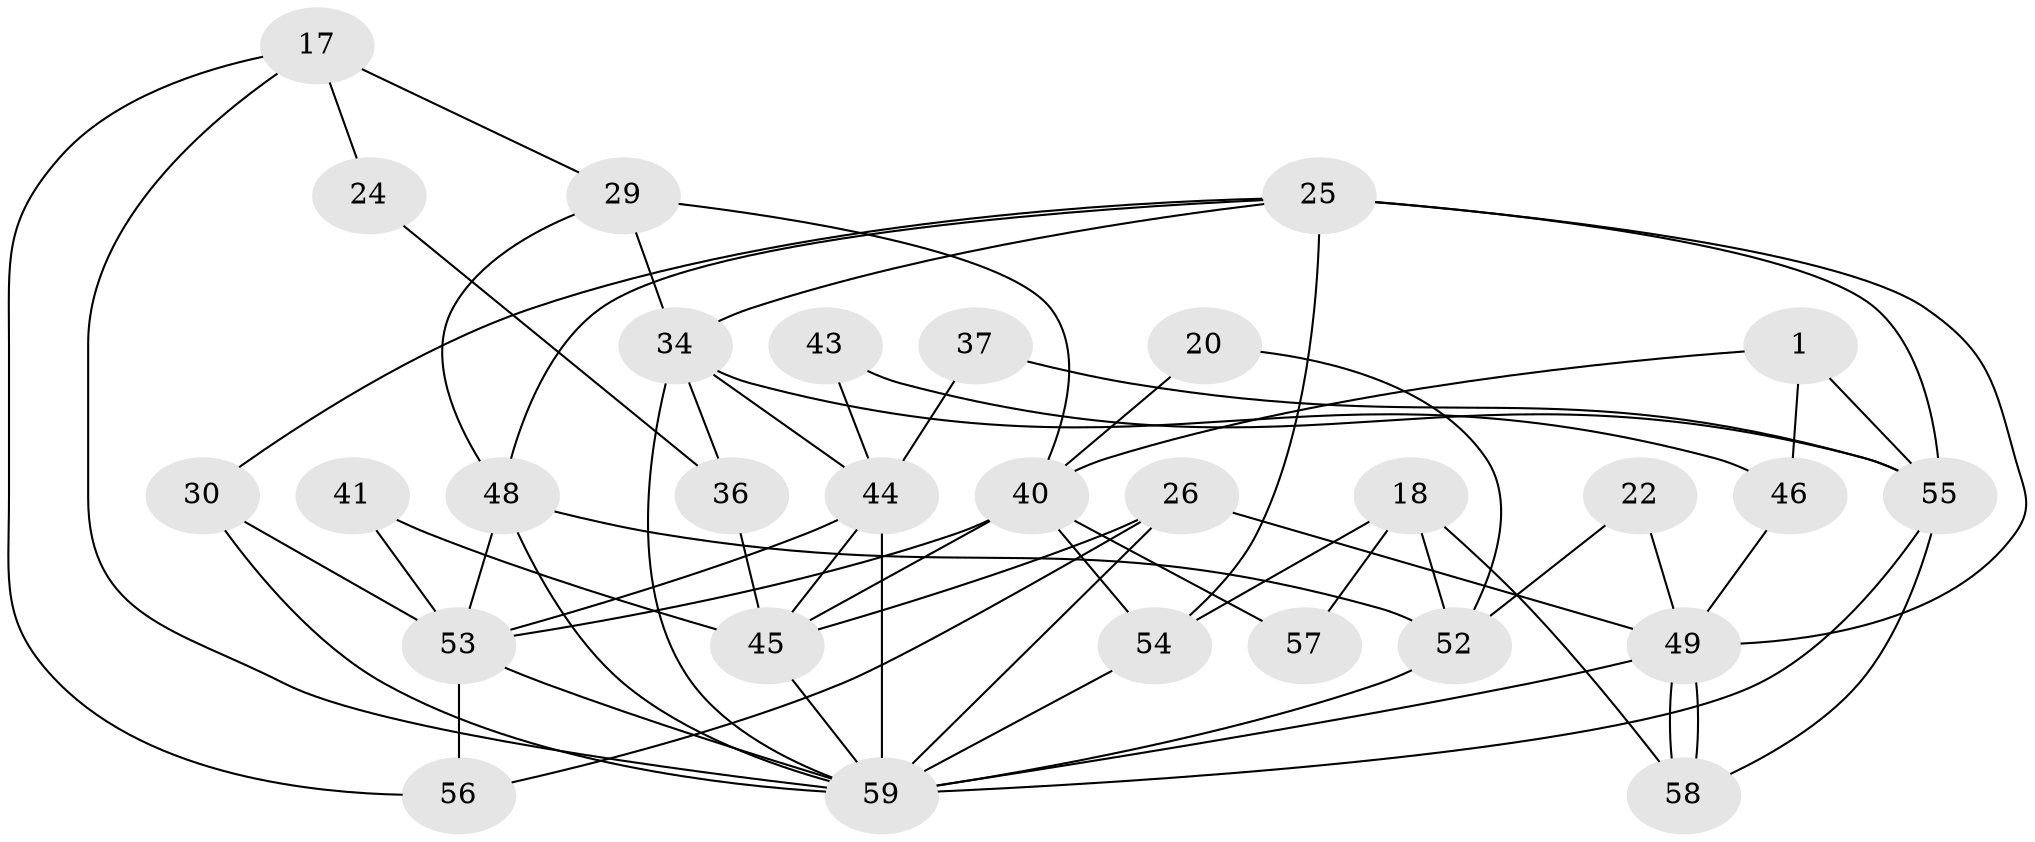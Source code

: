 // original degree distribution, {4: 0.3728813559322034, 5: 0.1864406779661017, 3: 0.1694915254237288, 2: 0.15254237288135594, 6: 0.06779661016949153, 7: 0.05084745762711865}
// Generated by graph-tools (version 1.1) at 2025/51/03/09/25 04:51:47]
// undirected, 29 vertices, 63 edges
graph export_dot {
graph [start="1"]
  node [color=gray90,style=filled];
  1;
  17;
  18;
  20;
  22;
  24;
  25 [super="+8"];
  26 [super="+10"];
  29;
  30 [super="+6"];
  34 [super="+12"];
  36;
  37;
  40 [super="+33+31"];
  41;
  43;
  44 [super="+39"];
  45 [super="+19+28"];
  46;
  48 [super="+15"];
  49 [super="+42"];
  52;
  53 [super="+32"];
  54;
  55 [super="+9"];
  56 [super="+4"];
  57;
  58;
  59 [super="+47+50+51"];
  1 -- 55 [weight=2];
  1 -- 40;
  1 -- 46;
  17 -- 29;
  17 -- 56;
  17 -- 24;
  17 -- 59;
  18 -- 54;
  18 -- 58;
  18 -- 52;
  18 -- 57;
  20 -- 52;
  20 -- 40;
  22 -- 52;
  22 -- 49;
  24 -- 36;
  25 -- 54 [weight=2];
  25 -- 30;
  25 -- 49;
  25 -- 34;
  25 -- 55;
  25 -- 48;
  26 -- 49 [weight=2];
  26 -- 56;
  26 -- 45;
  26 -- 59;
  29 -- 34;
  29 -- 48;
  29 -- 40;
  30 -- 53;
  30 -- 59 [weight=3];
  34 -- 36 [weight=2];
  34 -- 44 [weight=2];
  34 -- 46;
  34 -- 59;
  36 -- 45;
  37 -- 55 [weight=2];
  37 -- 44;
  40 -- 53 [weight=3];
  40 -- 54 [weight=2];
  40 -- 57;
  40 -- 45 [weight=3];
  41 -- 53;
  41 -- 45;
  43 -- 55;
  43 -- 44;
  44 -- 59 [weight=4];
  44 -- 45 [weight=4];
  44 -- 53;
  45 -- 59;
  46 -- 49;
  48 -- 53;
  48 -- 59 [weight=2];
  48 -- 52;
  49 -- 58;
  49 -- 58;
  49 -- 59;
  52 -- 59;
  53 -- 56 [weight=4];
  53 -- 59;
  54 -- 59 [weight=2];
  55 -- 58;
  55 -- 59;
}
